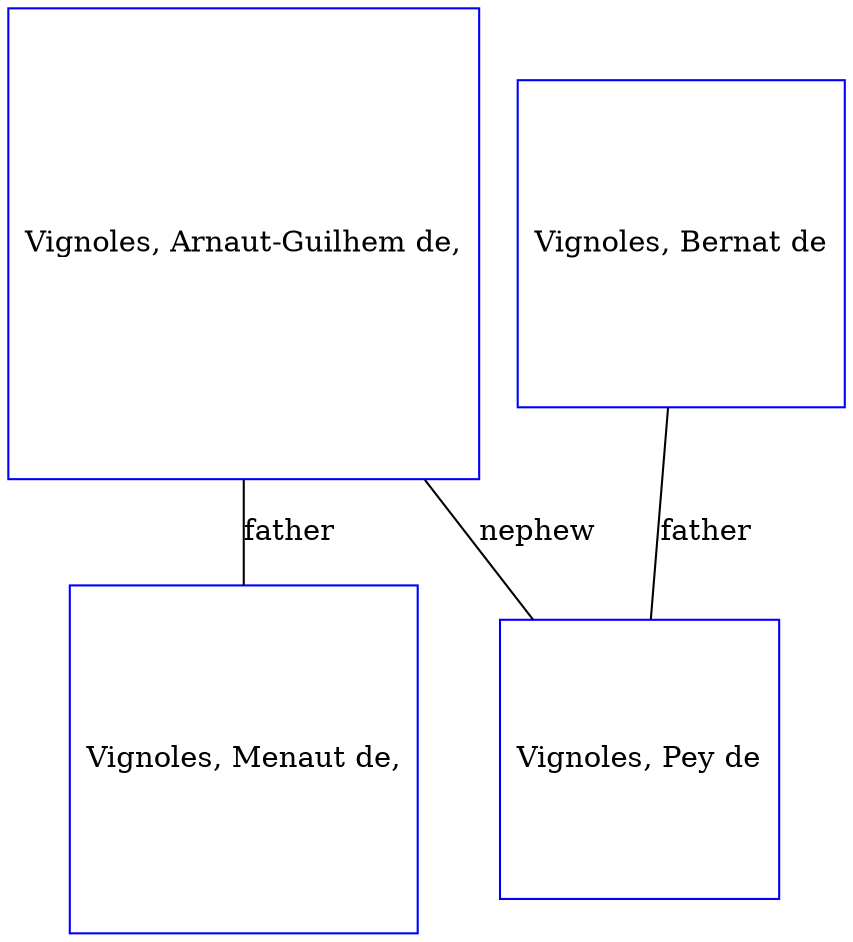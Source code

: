 digraph D {
    edge [dir=none];    node [shape=box];    "014344"   [label="Vignoles, Menaut de,", shape=box, regular=1, color="blue"] ;
"025287"   [label="Vignoles, Pey de", shape=box, regular=1, color="blue"] ;
"013826"   [label="Vignoles, Arnaut-Guilhem de,", shape=box, regular=1, color="blue"] ;
"025291"   [label="Vignoles, Bernat de", shape=box, regular=1, color="blue"] ;
013826->014344 [label="father",arrowsize=0.0]; 
025291->025287 [label="father",arrowsize=0.0]; 
013826->025287 [label="nephew", arrowsize=0.0]; 
}